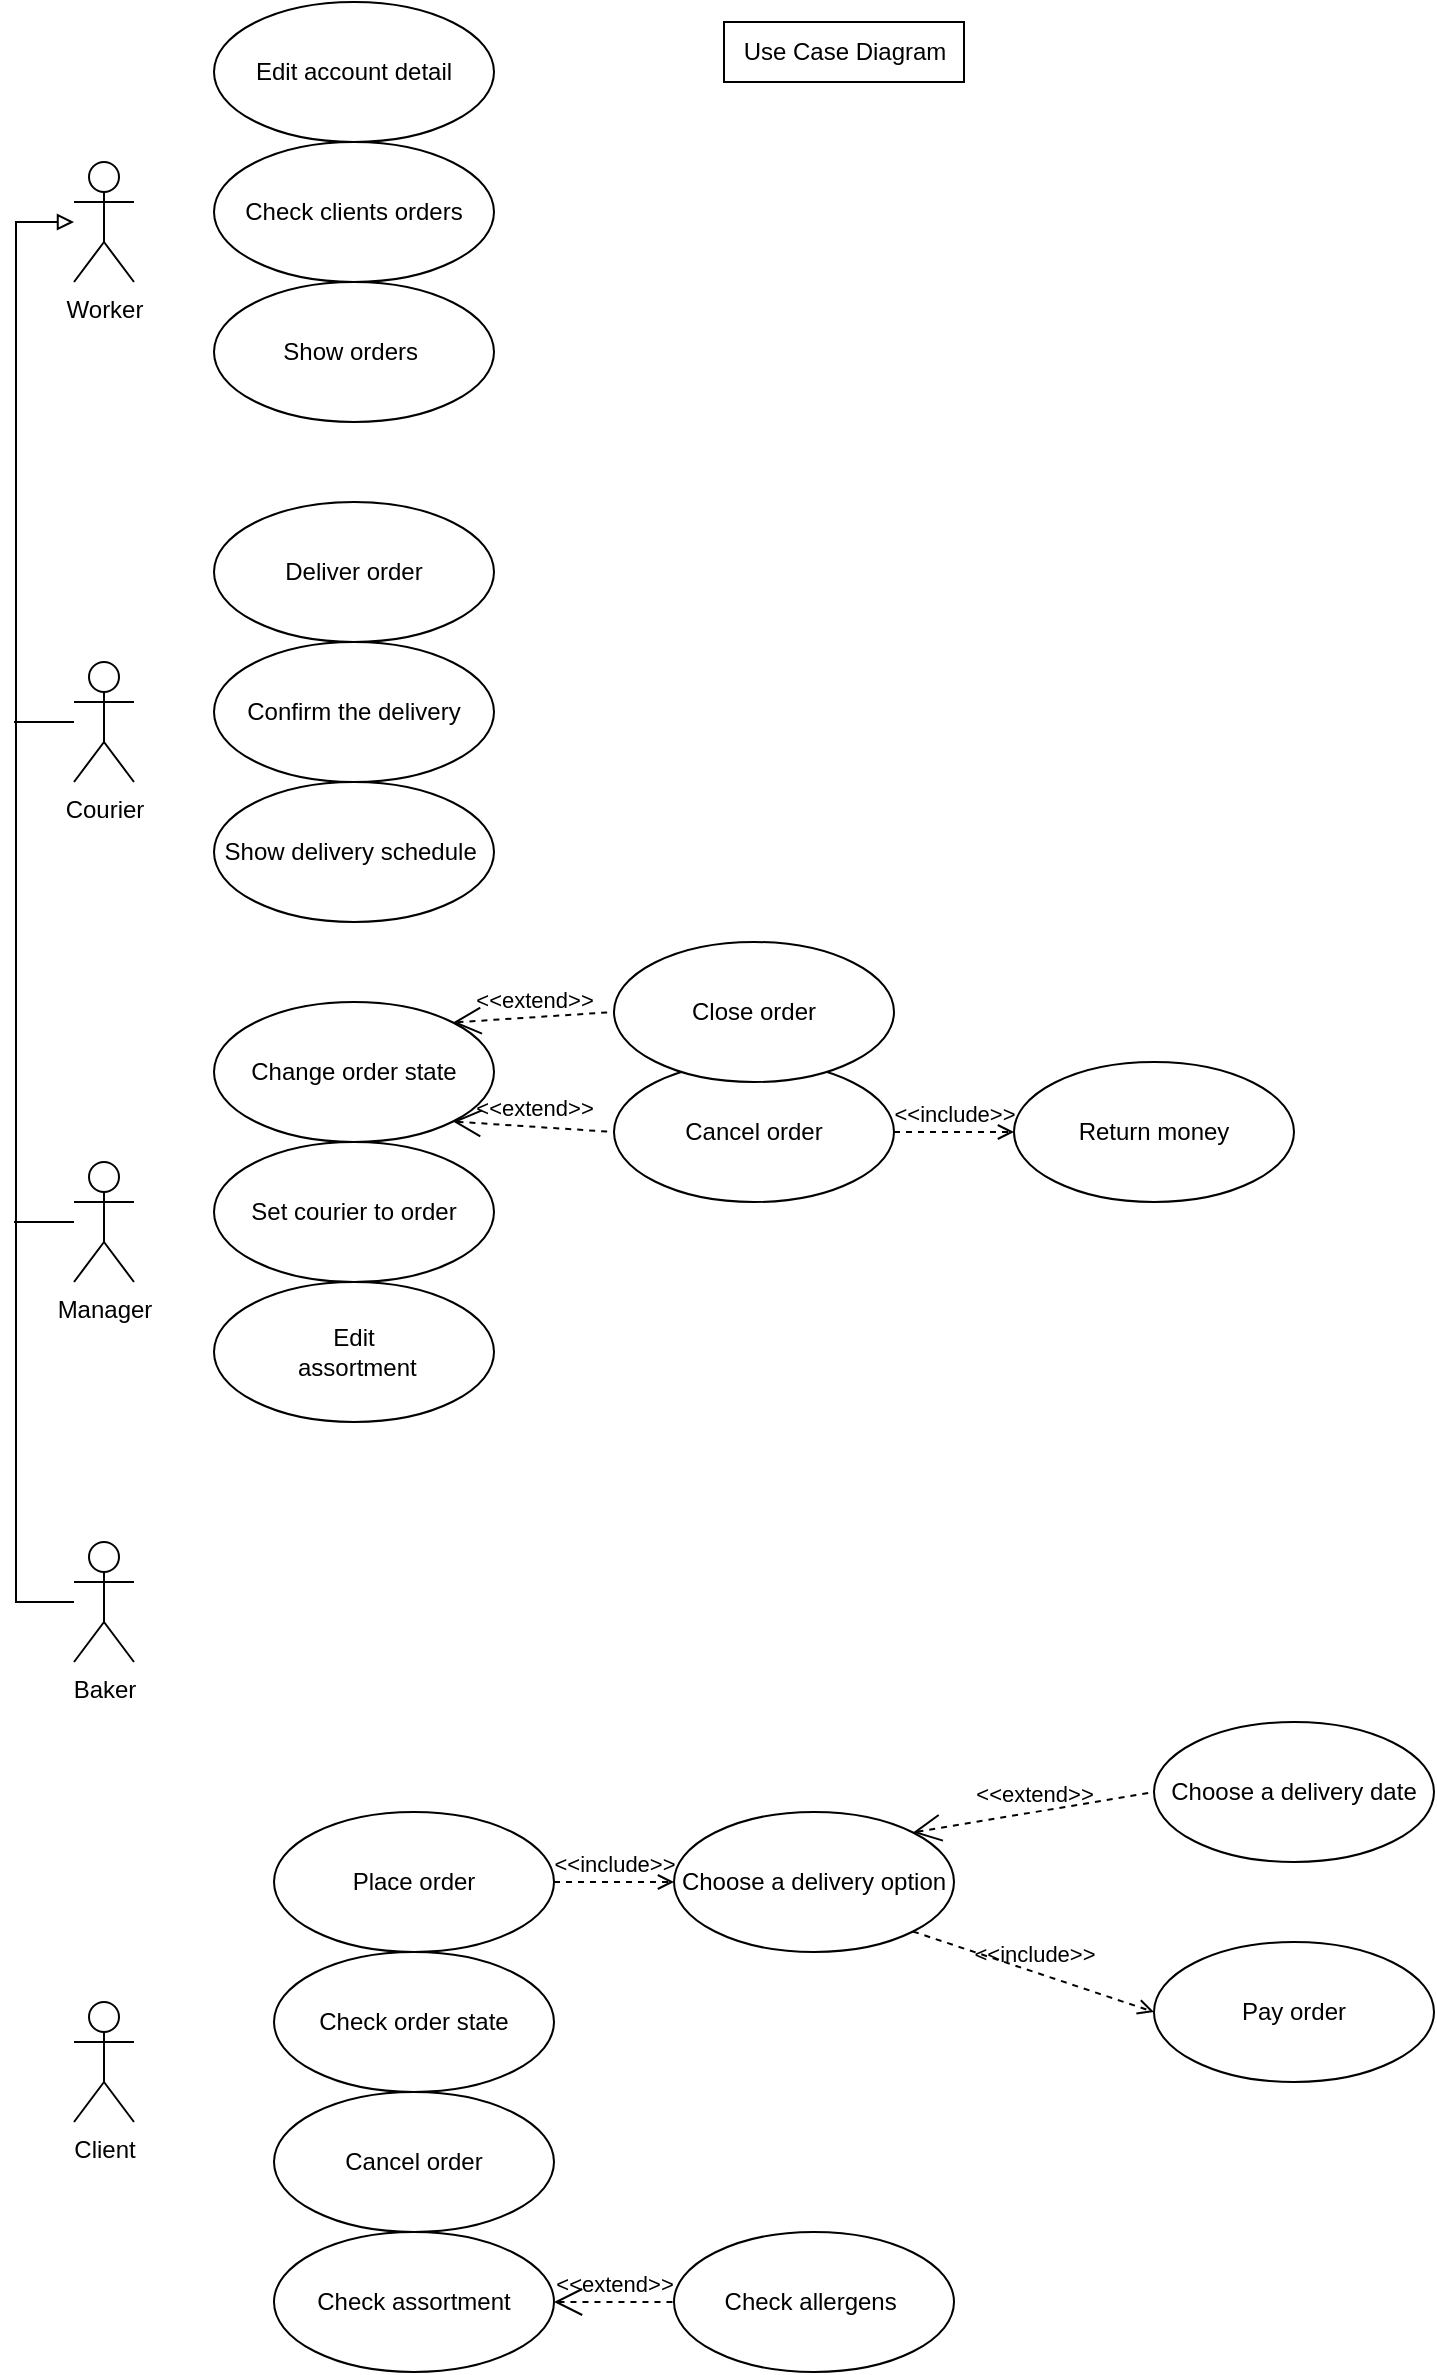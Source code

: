 <mxfile version="23.1.2" type="github">
  <diagram name="Page-1" id="j9qC79bx8wqFnW0S5RmF">
    <mxGraphModel dx="795" dy="533" grid="1" gridSize="10" guides="1" tooltips="1" connect="1" arrows="1" fold="1" page="1" pageScale="1" pageWidth="850" pageHeight="1100" math="0" shadow="0">
      <root>
        <mxCell id="0" />
        <mxCell id="1" parent="0" />
        <mxCell id="I9kpLu-LO9SQn9hKeoNu-40" style="edgeStyle=orthogonalEdgeStyle;rounded=0;orthogonalLoop=1;jettySize=auto;html=1;endArrow=none;endFill=0;" edge="1" parent="1" source="0cacYjYukHsMXe69OJWF-1">
          <mxGeometry relative="1" as="geometry">
            <mxPoint x="10" y="360" as="targetPoint" />
          </mxGeometry>
        </mxCell>
        <mxCell id="0cacYjYukHsMXe69OJWF-1" value="Сourier" style="shape=umlActor;verticalLabelPosition=bottom;verticalAlign=top;html=1;outlineConnect=0;" parent="1" vertex="1">
          <mxGeometry x="40" y="330" width="30" height="60" as="geometry" />
        </mxCell>
        <mxCell id="0cacYjYukHsMXe69OJWF-2" value="Use Case Diagram" style="text;html=1;align=center;verticalAlign=middle;resizable=0;points=[];autosize=1;fillColor=none;strokeColor=default;" parent="1" vertex="1">
          <mxGeometry x="365" y="10" width="120" height="30" as="geometry" />
        </mxCell>
        <mxCell id="I9kpLu-LO9SQn9hKeoNu-39" style="edgeStyle=orthogonalEdgeStyle;rounded=0;orthogonalLoop=1;jettySize=auto;html=1;endArrow=none;endFill=0;" edge="1" parent="1" source="8N6oZQhw8tRqxdIhCWBr-1">
          <mxGeometry relative="1" as="geometry">
            <mxPoint x="10" y="610" as="targetPoint" />
          </mxGeometry>
        </mxCell>
        <mxCell id="8N6oZQhw8tRqxdIhCWBr-1" value="Manager" style="shape=umlActor;verticalLabelPosition=bottom;verticalAlign=top;html=1;outlineConnect=0;" parent="1" vertex="1">
          <mxGeometry x="40" y="580" width="30" height="60" as="geometry" />
        </mxCell>
        <mxCell id="I9kpLu-LO9SQn9hKeoNu-3" style="edgeStyle=orthogonalEdgeStyle;rounded=0;orthogonalLoop=1;jettySize=auto;html=1;endArrow=block;endFill=0;" edge="1" parent="1" source="8N6oZQhw8tRqxdIhCWBr-3" target="8N6oZQhw8tRqxdIhCWBr-13">
          <mxGeometry relative="1" as="geometry">
            <mxPoint x="20" y="80" as="targetPoint" />
            <Array as="points">
              <mxPoint x="11" y="800" />
              <mxPoint x="11" y="110" />
            </Array>
          </mxGeometry>
        </mxCell>
        <mxCell id="8N6oZQhw8tRqxdIhCWBr-3" value="Baker" style="shape=umlActor;verticalLabelPosition=bottom;verticalAlign=top;html=1;outlineConnect=0;" parent="1" vertex="1">
          <mxGeometry x="40" y="770" width="30" height="60" as="geometry" />
        </mxCell>
        <mxCell id="8N6oZQhw8tRqxdIhCWBr-5" value="Client" style="shape=umlActor;verticalLabelPosition=bottom;verticalAlign=top;html=1;outlineConnect=0;" parent="1" vertex="1">
          <mxGeometry x="40" y="1000" width="30" height="60" as="geometry" />
        </mxCell>
        <mxCell id="8N6oZQhw8tRqxdIhCWBr-8" value="&amp;lt;&amp;lt;include&amp;gt;&amp;gt;" style="edgeStyle=none;html=1;endArrow=open;verticalAlign=bottom;dashed=1;labelBackgroundColor=none;rounded=0;exitX=1;exitY=0.5;exitDx=0;exitDy=0;" parent="1" source="8N6oZQhw8tRqxdIhCWBr-10" target="8N6oZQhw8tRqxdIhCWBr-9" edge="1">
          <mxGeometry width="160" relative="1" as="geometry">
            <mxPoint x="290" y="940" as="sourcePoint" />
            <mxPoint x="400" y="940" as="targetPoint" />
          </mxGeometry>
        </mxCell>
        <mxCell id="8N6oZQhw8tRqxdIhCWBr-9" value="Choose a delivery option" style="ellipse;whiteSpace=wrap;html=1;" parent="1" vertex="1">
          <mxGeometry x="340" y="905" width="140" height="70" as="geometry" />
        </mxCell>
        <mxCell id="8N6oZQhw8tRqxdIhCWBr-10" value="Place order" style="ellipse;whiteSpace=wrap;html=1;" parent="1" vertex="1">
          <mxGeometry x="140" y="905" width="140" height="70" as="geometry" />
        </mxCell>
        <mxCell id="8N6oZQhw8tRqxdIhCWBr-11" value="&amp;lt;&amp;lt;extend&amp;gt;&amp;gt;" style="edgeStyle=none;html=1;startArrow=open;endArrow=none;startSize=12;verticalAlign=bottom;dashed=1;labelBackgroundColor=none;rounded=0;exitX=1;exitY=0;exitDx=0;exitDy=0;entryX=0;entryY=0.5;entryDx=0;entryDy=0;" parent="1" source="8N6oZQhw8tRqxdIhCWBr-9" target="8N6oZQhw8tRqxdIhCWBr-12" edge="1">
          <mxGeometry width="160" relative="1" as="geometry">
            <mxPoint x="520" y="920" as="sourcePoint" />
            <mxPoint x="660" y="939.55" as="targetPoint" />
          </mxGeometry>
        </mxCell>
        <mxCell id="8N6oZQhw8tRqxdIhCWBr-12" value="Choose a delivery date" style="ellipse;whiteSpace=wrap;html=1;" parent="1" vertex="1">
          <mxGeometry x="580" y="860" width="140" height="70" as="geometry" />
        </mxCell>
        <mxCell id="8N6oZQhw8tRqxdIhCWBr-13" value="Worker&lt;br&gt;" style="shape=umlActor;verticalLabelPosition=bottom;verticalAlign=top;html=1;outlineConnect=0;strokeColor=default;" parent="1" vertex="1">
          <mxGeometry x="40" y="80" width="30" height="60" as="geometry" />
        </mxCell>
        <mxCell id="I9kpLu-LO9SQn9hKeoNu-10" value="Edit account detail" style="ellipse;whiteSpace=wrap;html=1;" vertex="1" parent="1">
          <mxGeometry x="110" width="140" height="70" as="geometry" />
        </mxCell>
        <mxCell id="I9kpLu-LO9SQn9hKeoNu-11" value="Cancel order" style="ellipse;whiteSpace=wrap;html=1;" vertex="1" parent="1">
          <mxGeometry x="310" y="530" width="140" height="70" as="geometry" />
        </mxCell>
        <mxCell id="I9kpLu-LO9SQn9hKeoNu-12" value="Pay order" style="ellipse;whiteSpace=wrap;html=1;" vertex="1" parent="1">
          <mxGeometry x="580" y="970" width="140" height="70" as="geometry" />
        </mxCell>
        <mxCell id="I9kpLu-LO9SQn9hKeoNu-13" value="&amp;lt;&amp;lt;include&amp;gt;&amp;gt;" style="edgeStyle=none;html=1;endArrow=open;verticalAlign=bottom;dashed=1;labelBackgroundColor=none;rounded=0;exitX=1;exitY=1;exitDx=0;exitDy=0;entryX=0;entryY=0.5;entryDx=0;entryDy=0;" edge="1" parent="1" source="8N6oZQhw8tRqxdIhCWBr-9" target="I9kpLu-LO9SQn9hKeoNu-12">
          <mxGeometry width="160" relative="1" as="geometry">
            <mxPoint x="440" y="970" as="sourcePoint" />
            <mxPoint x="600" y="970" as="targetPoint" />
          </mxGeometry>
        </mxCell>
        <mxCell id="I9kpLu-LO9SQn9hKeoNu-14" value="Check clients orders" style="ellipse;whiteSpace=wrap;html=1;" vertex="1" parent="1">
          <mxGeometry x="110" y="70" width="140" height="70" as="geometry" />
        </mxCell>
        <mxCell id="I9kpLu-LO9SQn9hKeoNu-15" value="Return money" style="ellipse;whiteSpace=wrap;html=1;" vertex="1" parent="1">
          <mxGeometry x="510" y="530" width="140" height="70" as="geometry" />
        </mxCell>
        <mxCell id="I9kpLu-LO9SQn9hKeoNu-16" value="&amp;lt;&amp;lt;include&amp;gt;&amp;gt;" style="edgeStyle=none;html=1;endArrow=open;verticalAlign=bottom;dashed=1;labelBackgroundColor=none;rounded=0;exitX=1;exitY=0.5;exitDx=0;exitDy=0;entryX=0;entryY=0.5;entryDx=0;entryDy=0;" edge="1" parent="1" source="I9kpLu-LO9SQn9hKeoNu-11" target="I9kpLu-LO9SQn9hKeoNu-15">
          <mxGeometry width="160" relative="1" as="geometry">
            <mxPoint x="480" y="690" as="sourcePoint" />
            <mxPoint x="640" y="690" as="targetPoint" />
          </mxGeometry>
        </mxCell>
        <mxCell id="I9kpLu-LO9SQn9hKeoNu-17" value="Cancel order" style="ellipse;whiteSpace=wrap;html=1;" vertex="1" parent="1">
          <mxGeometry x="140" y="1045" width="140" height="70" as="geometry" />
        </mxCell>
        <mxCell id="I9kpLu-LO9SQn9hKeoNu-20" value="Deliver order" style="ellipse;whiteSpace=wrap;html=1;" vertex="1" parent="1">
          <mxGeometry x="110" y="250" width="140" height="70" as="geometry" />
        </mxCell>
        <mxCell id="I9kpLu-LO9SQn9hKeoNu-22" value="Close order" style="ellipse;whiteSpace=wrap;html=1;" vertex="1" parent="1">
          <mxGeometry x="310" y="470" width="140" height="70" as="geometry" />
        </mxCell>
        <mxCell id="I9kpLu-LO9SQn9hKeoNu-23" value="Change order state" style="ellipse;whiteSpace=wrap;html=1;" vertex="1" parent="1">
          <mxGeometry x="110" y="500" width="140" height="70" as="geometry" />
        </mxCell>
        <mxCell id="I9kpLu-LO9SQn9hKeoNu-25" value="&amp;lt;&amp;lt;extend&amp;gt;&amp;gt;" style="edgeStyle=none;html=1;startArrow=open;endArrow=none;startSize=12;verticalAlign=bottom;dashed=1;labelBackgroundColor=none;rounded=0;exitX=1;exitY=0;exitDx=0;exitDy=0;entryX=0;entryY=0.5;entryDx=0;entryDy=0;" edge="1" parent="1" source="I9kpLu-LO9SQn9hKeoNu-23" target="I9kpLu-LO9SQn9hKeoNu-22">
          <mxGeometry width="160" relative="1" as="geometry">
            <mxPoint x="260" y="470" as="sourcePoint" />
            <mxPoint x="300" y="495" as="targetPoint" />
          </mxGeometry>
        </mxCell>
        <mxCell id="I9kpLu-LO9SQn9hKeoNu-26" value="&amp;lt;&amp;lt;extend&amp;gt;&amp;gt;" style="edgeStyle=none;html=1;startArrow=open;endArrow=none;startSize=12;verticalAlign=bottom;dashed=1;labelBackgroundColor=none;rounded=0;exitX=1;exitY=1;exitDx=0;exitDy=0;entryX=0;entryY=0.5;entryDx=0;entryDy=0;" edge="1" parent="1" source="I9kpLu-LO9SQn9hKeoNu-23" target="I9kpLu-LO9SQn9hKeoNu-11">
          <mxGeometry width="160" relative="1" as="geometry">
            <mxPoint x="210" y="620" as="sourcePoint" />
            <mxPoint x="280" y="600" as="targetPoint" />
          </mxGeometry>
        </mxCell>
        <mxCell id="I9kpLu-LO9SQn9hKeoNu-27" value="Check order state" style="ellipse;whiteSpace=wrap;html=1;" vertex="1" parent="1">
          <mxGeometry x="140" y="975" width="140" height="70" as="geometry" />
        </mxCell>
        <mxCell id="I9kpLu-LO9SQn9hKeoNu-28" value="Сonfirm the delivery" style="ellipse;whiteSpace=wrap;html=1;" vertex="1" parent="1">
          <mxGeometry x="110" y="320" width="140" height="70" as="geometry" />
        </mxCell>
        <mxCell id="I9kpLu-LO9SQn9hKeoNu-30" value="Set courier to order" style="ellipse;whiteSpace=wrap;html=1;" vertex="1" parent="1">
          <mxGeometry x="110" y="570" width="140" height="70" as="geometry" />
        </mxCell>
        <mxCell id="I9kpLu-LO9SQn9hKeoNu-31" value="Show delivery schedule&amp;nbsp;" style="ellipse;whiteSpace=wrap;html=1;" vertex="1" parent="1">
          <mxGeometry x="110" y="390" width="140" height="70" as="geometry" />
        </mxCell>
        <mxCell id="I9kpLu-LO9SQn9hKeoNu-33" value="Check&amp;nbsp;assortment" style="ellipse;whiteSpace=wrap;html=1;" vertex="1" parent="1">
          <mxGeometry x="140" y="1115" width="140" height="70" as="geometry" />
        </mxCell>
        <mxCell id="I9kpLu-LO9SQn9hKeoNu-34" value="Check allergens&amp;nbsp;" style="ellipse;whiteSpace=wrap;html=1;" vertex="1" parent="1">
          <mxGeometry x="340" y="1115" width="140" height="70" as="geometry" />
        </mxCell>
        <mxCell id="I9kpLu-LO9SQn9hKeoNu-35" value="&amp;lt;&amp;lt;extend&amp;gt;&amp;gt;" style="edgeStyle=none;html=1;startArrow=open;endArrow=none;startSize=12;verticalAlign=bottom;dashed=1;labelBackgroundColor=none;rounded=0;exitX=1;exitY=0.5;exitDx=0;exitDy=0;entryX=0;entryY=0.5;entryDx=0;entryDy=0;" edge="1" parent="1" source="I9kpLu-LO9SQn9hKeoNu-33" target="I9kpLu-LO9SQn9hKeoNu-34">
          <mxGeometry width="160" relative="1" as="geometry">
            <mxPoint x="270" y="1050" as="sourcePoint" />
            <mxPoint x="430" y="1050" as="targetPoint" />
          </mxGeometry>
        </mxCell>
        <mxCell id="I9kpLu-LO9SQn9hKeoNu-36" value="Edit&lt;br&gt;&amp;nbsp;assortment" style="ellipse;whiteSpace=wrap;html=1;" vertex="1" parent="1">
          <mxGeometry x="110" y="640" width="140" height="70" as="geometry" />
        </mxCell>
        <mxCell id="I9kpLu-LO9SQn9hKeoNu-37" value="Show orders&amp;nbsp;" style="ellipse;whiteSpace=wrap;html=1;" vertex="1" parent="1">
          <mxGeometry x="110" y="140" width="140" height="70" as="geometry" />
        </mxCell>
      </root>
    </mxGraphModel>
  </diagram>
</mxfile>
